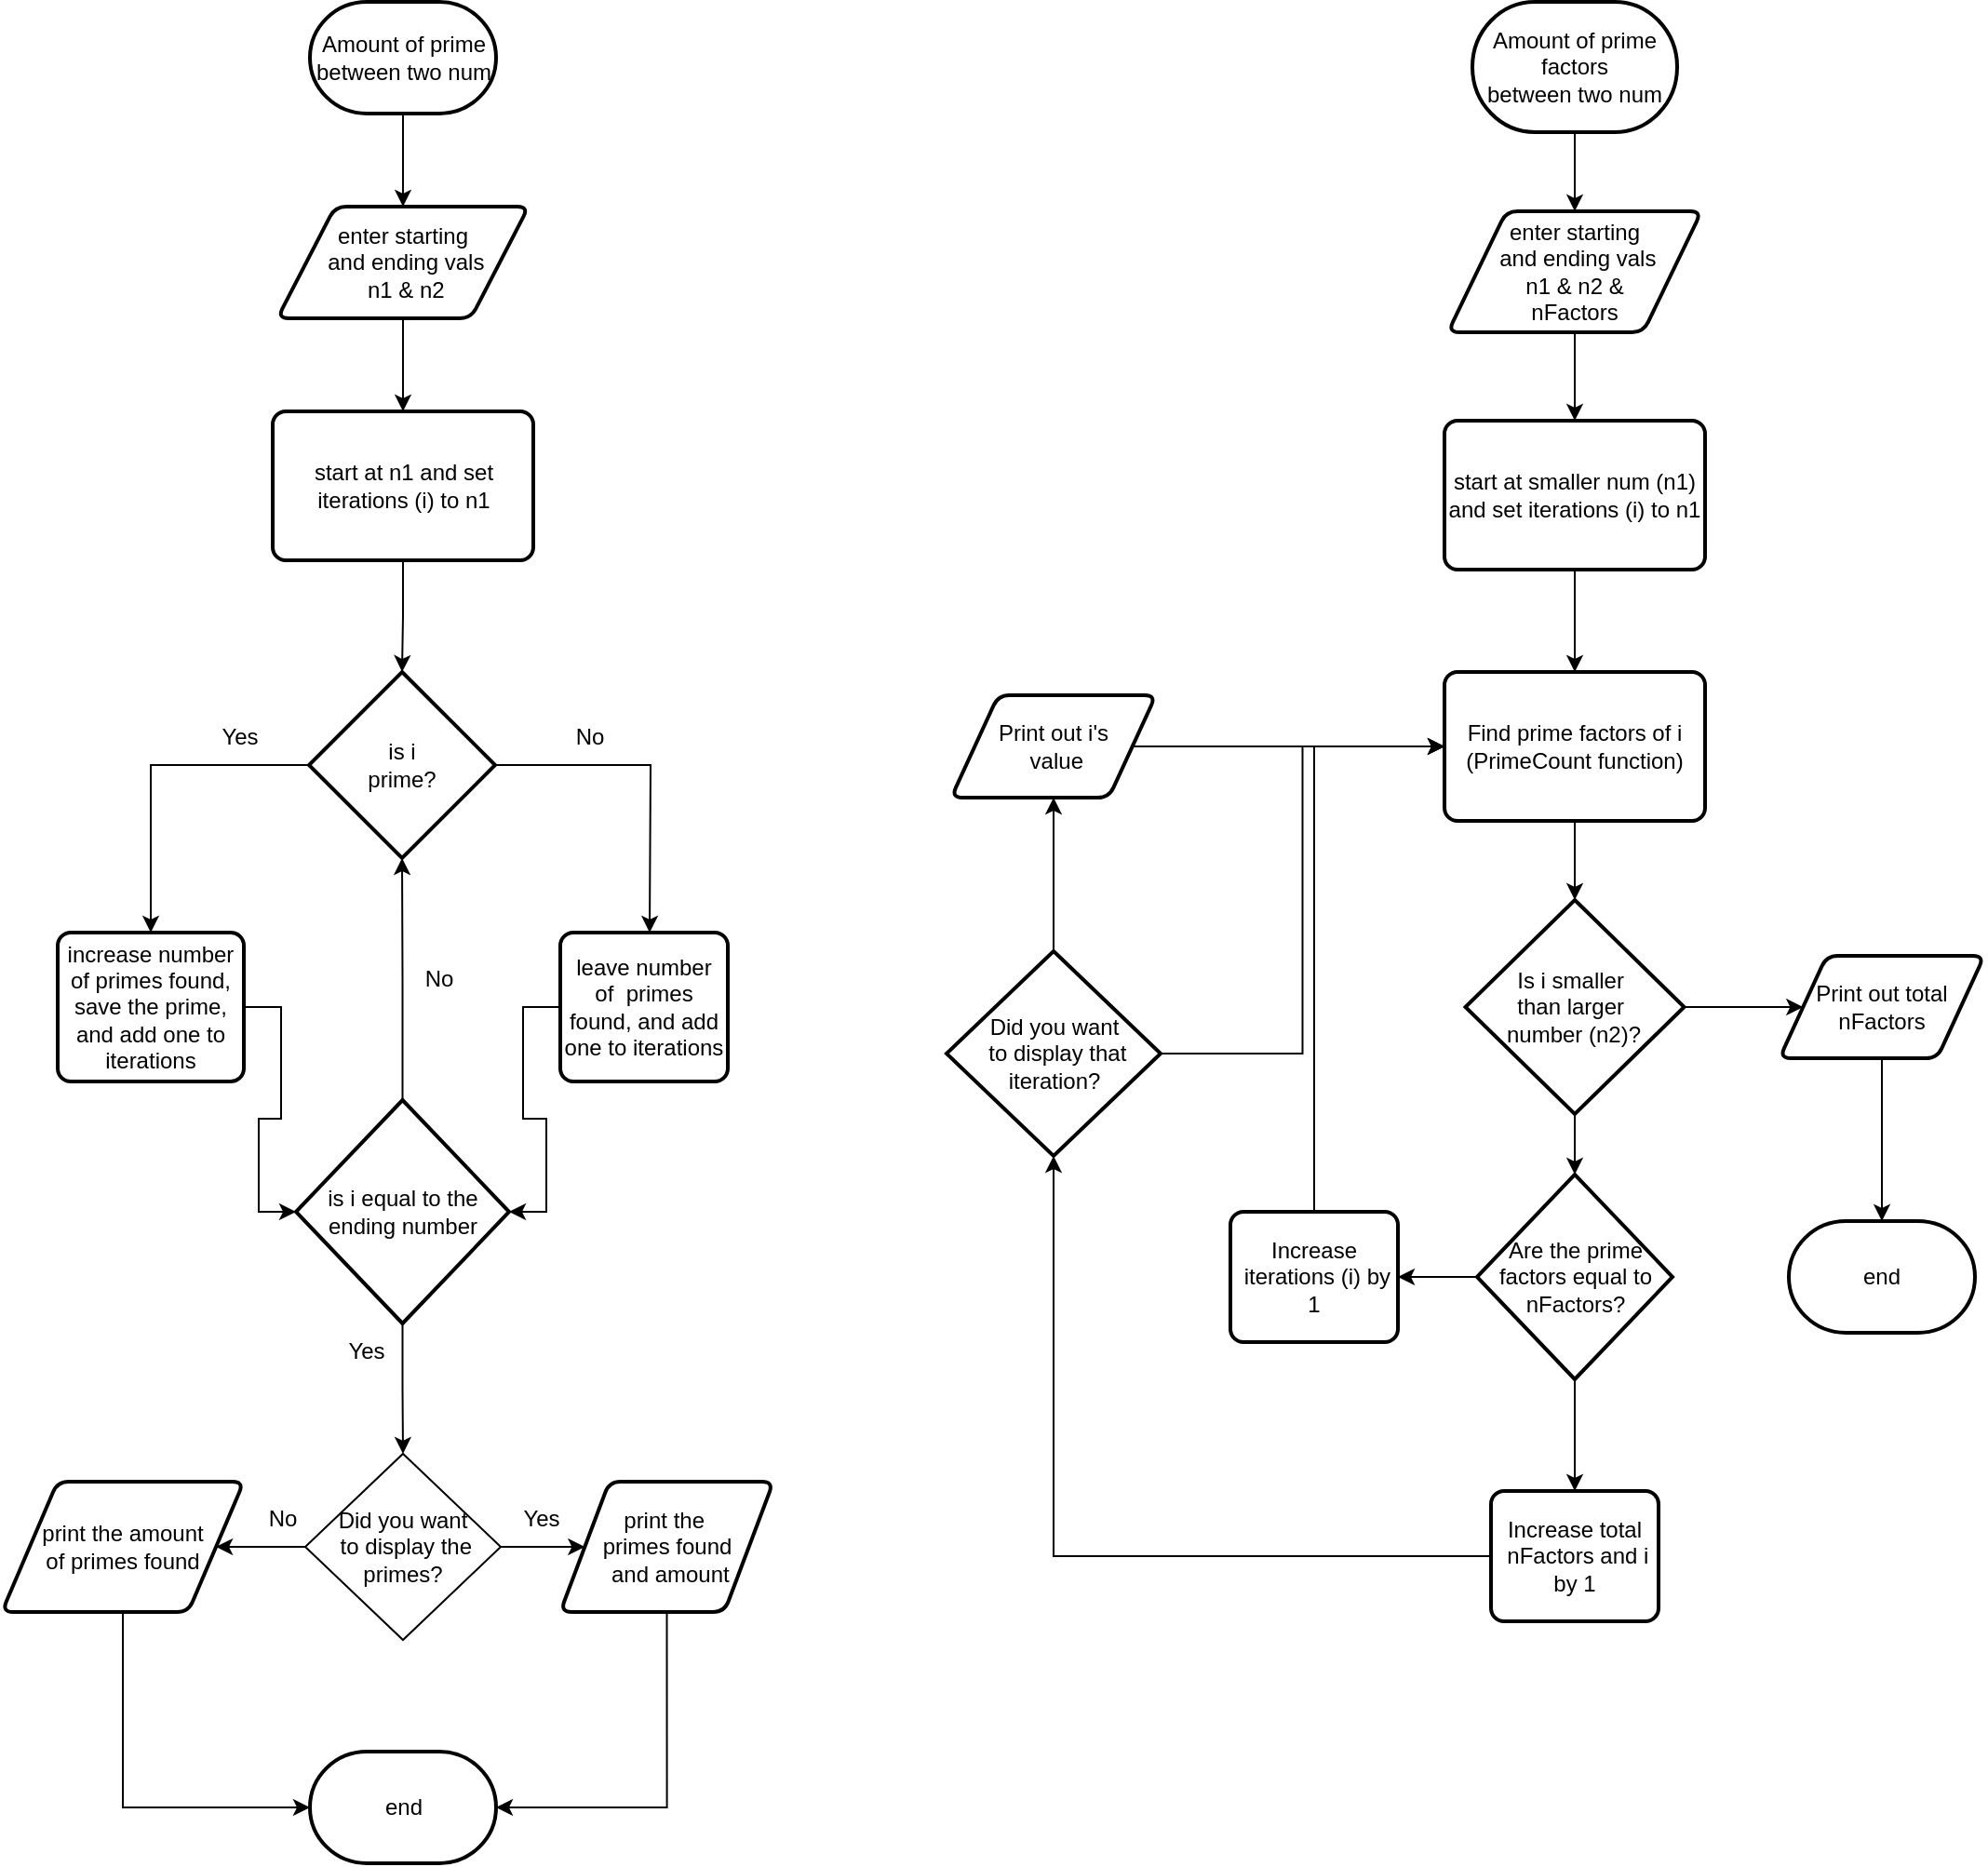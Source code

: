 <mxfile version="26.0.16">
  <diagram name="Page-1" id="6JrPf9q4f82Kyhd-ZjGL">
    <mxGraphModel dx="2071" dy="861" grid="1" gridSize="10" guides="1" tooltips="1" connect="1" arrows="1" fold="1" page="1" pageScale="1" pageWidth="850" pageHeight="1100" math="0" shadow="0">
      <root>
        <mxCell id="0" />
        <mxCell id="1" parent="0" />
        <mxCell id="HtmJw098ZeFtiBH6dc0M-14" style="edgeStyle=orthogonalEdgeStyle;rounded=0;orthogonalLoop=1;jettySize=auto;html=1;entryX=0.5;entryY=0;entryDx=0;entryDy=0;" parent="1" source="HtmJw098ZeFtiBH6dc0M-1" target="HtmJw098ZeFtiBH6dc0M-2" edge="1">
          <mxGeometry relative="1" as="geometry" />
        </mxCell>
        <mxCell id="HtmJw098ZeFtiBH6dc0M-1" value="&lt;div&gt;Amount of prime&lt;/div&gt;&lt;div&gt;between two num&lt;/div&gt;" style="strokeWidth=2;html=1;shape=mxgraph.flowchart.terminator;whiteSpace=wrap;" parent="1" vertex="1">
          <mxGeometry x="375.5" y="300" width="100" height="60" as="geometry" />
        </mxCell>
        <mxCell id="HtmJw098ZeFtiBH6dc0M-13" style="edgeStyle=orthogonalEdgeStyle;rounded=0;orthogonalLoop=1;jettySize=auto;html=1;" parent="1" source="HtmJw098ZeFtiBH6dc0M-2" target="HtmJw098ZeFtiBH6dc0M-3" edge="1">
          <mxGeometry relative="1" as="geometry" />
        </mxCell>
        <mxCell id="HtmJw098ZeFtiBH6dc0M-2" value="&lt;div&gt;enter starting&lt;/div&gt;&lt;div&gt;&amp;nbsp;and ending vals&lt;/div&gt;&amp;nbsp;n1 &amp;amp; n2" style="shape=parallelogram;html=1;strokeWidth=2;perimeter=parallelogramPerimeter;whiteSpace=wrap;rounded=1;arcSize=12;size=0.23;" parent="1" vertex="1">
          <mxGeometry x="358" y="410" width="135" height="60" as="geometry" />
        </mxCell>
        <mxCell id="HtmJw098ZeFtiBH6dc0M-3" value="start at n1 and set iterations (i) to n1" style="rounded=1;whiteSpace=wrap;html=1;absoluteArcSize=1;arcSize=14;strokeWidth=2;" parent="1" vertex="1">
          <mxGeometry x="355.5" y="520" width="140" height="80" as="geometry" />
        </mxCell>
        <mxCell id="HtmJw098ZeFtiBH6dc0M-17" style="edgeStyle=orthogonalEdgeStyle;rounded=0;orthogonalLoop=1;jettySize=auto;html=1;entryX=0.5;entryY=0;entryDx=0;entryDy=0;" parent="1" source="HtmJw098ZeFtiBH6dc0M-4" target="HtmJw098ZeFtiBH6dc0M-5" edge="1">
          <mxGeometry relative="1" as="geometry" />
        </mxCell>
        <mxCell id="HtmJw098ZeFtiBH6dc0M-4" value="&lt;div&gt;is i &lt;br&gt;&lt;/div&gt;&lt;div&gt;prime?&lt;/div&gt;" style="strokeWidth=2;html=1;shape=mxgraph.flowchart.decision;whiteSpace=wrap;" parent="1" vertex="1">
          <mxGeometry x="375" y="660" width="100" height="100" as="geometry" />
        </mxCell>
        <mxCell id="HtmJw098ZeFtiBH6dc0M-5" value="increase number of primes found, save the prime, and add one to iterations" style="rounded=1;whiteSpace=wrap;html=1;absoluteArcSize=1;arcSize=14;strokeWidth=2;" parent="1" vertex="1">
          <mxGeometry x="240" y="800" width="100" height="80" as="geometry" />
        </mxCell>
        <mxCell id="HtmJw098ZeFtiBH6dc0M-6" value="leave number of&amp;nbsp; primes found, and add one to iterations" style="rounded=1;whiteSpace=wrap;html=1;absoluteArcSize=1;arcSize=14;strokeWidth=2;" parent="1" vertex="1">
          <mxGeometry x="510" y="800" width="90" height="80" as="geometry" />
        </mxCell>
        <mxCell id="HtmJw098ZeFtiBH6dc0M-12" style="edgeStyle=orthogonalEdgeStyle;rounded=0;orthogonalLoop=1;jettySize=auto;html=1;entryX=0.5;entryY=0;entryDx=0;entryDy=0;entryPerimeter=0;" parent="1" source="HtmJw098ZeFtiBH6dc0M-3" target="HtmJw098ZeFtiBH6dc0M-4" edge="1">
          <mxGeometry relative="1" as="geometry" />
        </mxCell>
        <mxCell id="PIClF8y-ezbNO0cMHAKU-5" style="edgeStyle=orthogonalEdgeStyle;rounded=0;orthogonalLoop=1;jettySize=auto;html=1;" edge="1" parent="1" source="HtmJw098ZeFtiBH6dc0M-15" target="PIClF8y-ezbNO0cMHAKU-3">
          <mxGeometry relative="1" as="geometry" />
        </mxCell>
        <mxCell id="HtmJw098ZeFtiBH6dc0M-15" value="is i equal to the ending number" style="strokeWidth=2;html=1;shape=mxgraph.flowchart.decision;whiteSpace=wrap;" parent="1" vertex="1">
          <mxGeometry x="368" y="890" width="114.5" height="120" as="geometry" />
        </mxCell>
        <mxCell id="HtmJw098ZeFtiBH6dc0M-16" style="edgeStyle=orthogonalEdgeStyle;rounded=0;orthogonalLoop=1;jettySize=auto;html=1;" parent="1" source="HtmJw098ZeFtiBH6dc0M-4" edge="1">
          <mxGeometry relative="1" as="geometry">
            <mxPoint x="558" y="800" as="targetPoint" />
          </mxGeometry>
        </mxCell>
        <mxCell id="HtmJw098ZeFtiBH6dc0M-19" style="edgeStyle=orthogonalEdgeStyle;rounded=0;orthogonalLoop=1;jettySize=auto;html=1;entryX=0;entryY=0.5;entryDx=0;entryDy=0;entryPerimeter=0;" parent="1" source="HtmJw098ZeFtiBH6dc0M-5" target="HtmJw098ZeFtiBH6dc0M-15" edge="1">
          <mxGeometry relative="1" as="geometry" />
        </mxCell>
        <mxCell id="HtmJw098ZeFtiBH6dc0M-20" style="edgeStyle=orthogonalEdgeStyle;rounded=0;orthogonalLoop=1;jettySize=auto;html=1;entryX=1;entryY=0.5;entryDx=0;entryDy=0;entryPerimeter=0;" parent="1" source="HtmJw098ZeFtiBH6dc0M-6" target="HtmJw098ZeFtiBH6dc0M-15" edge="1">
          <mxGeometry relative="1" as="geometry" />
        </mxCell>
        <mxCell id="HtmJw098ZeFtiBH6dc0M-21" style="edgeStyle=orthogonalEdgeStyle;rounded=0;orthogonalLoop=1;jettySize=auto;html=1;entryX=0.5;entryY=1;entryDx=0;entryDy=0;entryPerimeter=0;" parent="1" source="HtmJw098ZeFtiBH6dc0M-15" target="HtmJw098ZeFtiBH6dc0M-4" edge="1">
          <mxGeometry relative="1" as="geometry" />
        </mxCell>
        <mxCell id="HtmJw098ZeFtiBH6dc0M-22" value="&lt;div&gt;print the&amp;nbsp;&lt;/div&gt;&lt;div&gt;primes found&lt;/div&gt;&amp;nbsp;and amount" style="shape=parallelogram;html=1;strokeWidth=2;perimeter=parallelogramPerimeter;whiteSpace=wrap;rounded=1;arcSize=12;size=0.23;" parent="1" vertex="1">
          <mxGeometry x="510" y="1095" width="114.5" height="70" as="geometry" />
        </mxCell>
        <mxCell id="HtmJw098ZeFtiBH6dc0M-24" value="end" style="strokeWidth=2;html=1;shape=mxgraph.flowchart.terminator;whiteSpace=wrap;" parent="1" vertex="1">
          <mxGeometry x="375.5" y="1240" width="100" height="60" as="geometry" />
        </mxCell>
        <mxCell id="PIClF8y-ezbNO0cMHAKU-41" style="edgeStyle=orthogonalEdgeStyle;rounded=0;orthogonalLoop=1;jettySize=auto;html=1;exitX=0.5;exitY=1;exitDx=0;exitDy=0;exitPerimeter=0;entryX=0.5;entryY=0;entryDx=0;entryDy=0;" edge="1" parent="1" source="HtmJw098ZeFtiBH6dc0M-27" target="PIClF8y-ezbNO0cMHAKU-1">
          <mxGeometry relative="1" as="geometry" />
        </mxCell>
        <mxCell id="HtmJw098ZeFtiBH6dc0M-27" value="&lt;div&gt;Amount of prime factors&lt;/div&gt;&lt;div&gt;between two num&lt;/div&gt;" style="strokeWidth=2;html=1;shape=mxgraph.flowchart.terminator;whiteSpace=wrap;" parent="1" vertex="1">
          <mxGeometry x="1000.01" y="300" width="110" height="70" as="geometry" />
        </mxCell>
        <mxCell id="PIClF8y-ezbNO0cMHAKU-42" style="edgeStyle=orthogonalEdgeStyle;rounded=0;orthogonalLoop=1;jettySize=auto;html=1;exitX=0.5;exitY=1;exitDx=0;exitDy=0;entryX=0.5;entryY=0;entryDx=0;entryDy=0;" edge="1" parent="1" source="PIClF8y-ezbNO0cMHAKU-1" target="PIClF8y-ezbNO0cMHAKU-20">
          <mxGeometry relative="1" as="geometry" />
        </mxCell>
        <mxCell id="PIClF8y-ezbNO0cMHAKU-1" value="&lt;div&gt;enter starting&lt;/div&gt;&lt;div&gt;&amp;nbsp;and ending vals&lt;/div&gt;&lt;div&gt;&amp;nbsp;n1 &amp;amp; n2 &amp;amp;&amp;nbsp;&lt;/div&gt;&lt;div&gt;nFactors&lt;/div&gt;" style="shape=parallelogram;html=1;strokeWidth=2;perimeter=parallelogramPerimeter;whiteSpace=wrap;rounded=1;arcSize=12;size=0.23;" vertex="1" parent="1">
          <mxGeometry x="986.88" y="412.5" width="136.25" height="65" as="geometry" />
        </mxCell>
        <mxCell id="PIClF8y-ezbNO0cMHAKU-6" style="edgeStyle=orthogonalEdgeStyle;rounded=0;orthogonalLoop=1;jettySize=auto;html=1;entryX=1;entryY=0.5;entryDx=0;entryDy=0;" edge="1" parent="1" source="PIClF8y-ezbNO0cMHAKU-3" target="PIClF8y-ezbNO0cMHAKU-4">
          <mxGeometry relative="1" as="geometry" />
        </mxCell>
        <mxCell id="PIClF8y-ezbNO0cMHAKU-7" style="edgeStyle=orthogonalEdgeStyle;rounded=0;orthogonalLoop=1;jettySize=auto;html=1;" edge="1" parent="1" source="PIClF8y-ezbNO0cMHAKU-3" target="HtmJw098ZeFtiBH6dc0M-22">
          <mxGeometry relative="1" as="geometry" />
        </mxCell>
        <mxCell id="PIClF8y-ezbNO0cMHAKU-3" value="&lt;div&gt;Did you want&lt;/div&gt;&lt;div&gt;&amp;nbsp;to display the primes?&lt;/div&gt;" style="rhombus;whiteSpace=wrap;html=1;" vertex="1" parent="1">
          <mxGeometry x="373" y="1080" width="105" height="100" as="geometry" />
        </mxCell>
        <mxCell id="PIClF8y-ezbNO0cMHAKU-4" value="&lt;div&gt;print the amount&lt;/div&gt;&lt;div&gt;of primes found&lt;/div&gt;" style="shape=parallelogram;html=1;strokeWidth=2;perimeter=parallelogramPerimeter;whiteSpace=wrap;rounded=1;arcSize=12;size=0.23;" vertex="1" parent="1">
          <mxGeometry x="210" y="1095" width="130" height="70" as="geometry" />
        </mxCell>
        <mxCell id="PIClF8y-ezbNO0cMHAKU-9" style="edgeStyle=orthogonalEdgeStyle;rounded=0;orthogonalLoop=1;jettySize=auto;html=1;exitX=0.5;exitY=1;exitDx=0;exitDy=0;entryX=1;entryY=0.5;entryDx=0;entryDy=0;entryPerimeter=0;" edge="1" parent="1" source="HtmJw098ZeFtiBH6dc0M-22" target="HtmJw098ZeFtiBH6dc0M-24">
          <mxGeometry relative="1" as="geometry" />
        </mxCell>
        <mxCell id="PIClF8y-ezbNO0cMHAKU-10" style="edgeStyle=orthogonalEdgeStyle;rounded=0;orthogonalLoop=1;jettySize=auto;html=1;exitX=0.5;exitY=1;exitDx=0;exitDy=0;entryX=0;entryY=0.5;entryDx=0;entryDy=0;entryPerimeter=0;" edge="1" parent="1" source="PIClF8y-ezbNO0cMHAKU-4" target="HtmJw098ZeFtiBH6dc0M-24">
          <mxGeometry relative="1" as="geometry" />
        </mxCell>
        <mxCell id="PIClF8y-ezbNO0cMHAKU-11" value="Yes" style="text;html=1;align=center;verticalAlign=middle;whiteSpace=wrap;rounded=0;" vertex="1" parent="1">
          <mxGeometry x="375.5" y="1010" width="60" height="30" as="geometry" />
        </mxCell>
        <mxCell id="PIClF8y-ezbNO0cMHAKU-12" value="&lt;div&gt;No&lt;/div&gt;" style="text;html=1;align=center;verticalAlign=middle;whiteSpace=wrap;rounded=0;" vertex="1" parent="1">
          <mxGeometry x="495.5" y="680" width="60" height="30" as="geometry" />
        </mxCell>
        <mxCell id="PIClF8y-ezbNO0cMHAKU-14" style="edgeStyle=orthogonalEdgeStyle;rounded=0;orthogonalLoop=1;jettySize=auto;html=1;exitX=0.5;exitY=1;exitDx=0;exitDy=0;" edge="1" parent="1" source="PIClF8y-ezbNO0cMHAKU-12" target="PIClF8y-ezbNO0cMHAKU-12">
          <mxGeometry relative="1" as="geometry" />
        </mxCell>
        <mxCell id="PIClF8y-ezbNO0cMHAKU-15" value="&lt;div&gt;No&lt;/div&gt;" style="text;html=1;align=center;verticalAlign=middle;whiteSpace=wrap;rounded=0;" vertex="1" parent="1">
          <mxGeometry x="415" y="810" width="60" height="30" as="geometry" />
        </mxCell>
        <mxCell id="PIClF8y-ezbNO0cMHAKU-17" value="Yes" style="text;html=1;align=center;verticalAlign=middle;whiteSpace=wrap;rounded=0;" vertex="1" parent="1">
          <mxGeometry x="470" y="1100" width="60" height="30" as="geometry" />
        </mxCell>
        <mxCell id="PIClF8y-ezbNO0cMHAKU-18" value="&lt;div&gt;No&lt;/div&gt;" style="text;html=1;align=center;verticalAlign=middle;whiteSpace=wrap;rounded=0;" vertex="1" parent="1">
          <mxGeometry x="331" y="1100" width="60" height="30" as="geometry" />
        </mxCell>
        <mxCell id="PIClF8y-ezbNO0cMHAKU-43" style="edgeStyle=orthogonalEdgeStyle;rounded=0;orthogonalLoop=1;jettySize=auto;html=1;exitX=0.5;exitY=1;exitDx=0;exitDy=0;entryX=0.5;entryY=0;entryDx=0;entryDy=0;" edge="1" parent="1" source="PIClF8y-ezbNO0cMHAKU-20" target="PIClF8y-ezbNO0cMHAKU-22">
          <mxGeometry relative="1" as="geometry" />
        </mxCell>
        <mxCell id="PIClF8y-ezbNO0cMHAKU-20" value="start at smaller num (n1) and set iterations (i) to n1" style="rounded=1;whiteSpace=wrap;html=1;absoluteArcSize=1;arcSize=14;strokeWidth=2;" vertex="1" parent="1">
          <mxGeometry x="985" y="525" width="140" height="80" as="geometry" />
        </mxCell>
        <mxCell id="PIClF8y-ezbNO0cMHAKU-51" style="edgeStyle=orthogonalEdgeStyle;rounded=0;orthogonalLoop=1;jettySize=auto;html=1;exitX=0.5;exitY=1;exitDx=0;exitDy=0;exitPerimeter=0;entryX=0.5;entryY=0;entryDx=0;entryDy=0;" edge="1" parent="1" source="PIClF8y-ezbNO0cMHAKU-21" target="PIClF8y-ezbNO0cMHAKU-25">
          <mxGeometry relative="1" as="geometry" />
        </mxCell>
        <mxCell id="PIClF8y-ezbNO0cMHAKU-52" style="edgeStyle=orthogonalEdgeStyle;rounded=0;orthogonalLoop=1;jettySize=auto;html=1;exitX=0;exitY=0.5;exitDx=0;exitDy=0;exitPerimeter=0;entryX=1;entryY=0.5;entryDx=0;entryDy=0;" edge="1" parent="1" source="PIClF8y-ezbNO0cMHAKU-21" target="PIClF8y-ezbNO0cMHAKU-26">
          <mxGeometry relative="1" as="geometry" />
        </mxCell>
        <mxCell id="PIClF8y-ezbNO0cMHAKU-21" value="Are the prime factors equal to nFactors?" style="strokeWidth=2;html=1;shape=mxgraph.flowchart.decision;whiteSpace=wrap;" vertex="1" parent="1">
          <mxGeometry x="1002.5" y="930" width="105" height="110" as="geometry" />
        </mxCell>
        <mxCell id="PIClF8y-ezbNO0cMHAKU-22" value="&lt;div&gt;Find prime factors of i&lt;/div&gt;&lt;div&gt;(PrimeCount function)&lt;/div&gt;" style="rounded=1;whiteSpace=wrap;html=1;absoluteArcSize=1;arcSize=14;strokeWidth=2;" vertex="1" parent="1">
          <mxGeometry x="985.01" y="660" width="140" height="80" as="geometry" />
        </mxCell>
        <mxCell id="PIClF8y-ezbNO0cMHAKU-23" value="Yes" style="text;html=1;align=center;verticalAlign=middle;whiteSpace=wrap;rounded=0;" vertex="1" parent="1">
          <mxGeometry x="308" y="680" width="60" height="30" as="geometry" />
        </mxCell>
        <mxCell id="PIClF8y-ezbNO0cMHAKU-25" value="&lt;div&gt;Increase total&lt;/div&gt;&lt;div&gt;&amp;nbsp;nFactors and i by 1&lt;/div&gt;" style="rounded=1;whiteSpace=wrap;html=1;absoluteArcSize=1;arcSize=14;strokeWidth=2;" vertex="1" parent="1">
          <mxGeometry x="1010.01" y="1100" width="90" height="70" as="geometry" />
        </mxCell>
        <mxCell id="PIClF8y-ezbNO0cMHAKU-54" style="edgeStyle=orthogonalEdgeStyle;rounded=0;orthogonalLoop=1;jettySize=auto;html=1;exitX=0.5;exitY=0;exitDx=0;exitDy=0;entryX=0;entryY=0.5;entryDx=0;entryDy=0;" edge="1" parent="1" source="PIClF8y-ezbNO0cMHAKU-26" target="PIClF8y-ezbNO0cMHAKU-22">
          <mxGeometry relative="1" as="geometry" />
        </mxCell>
        <mxCell id="PIClF8y-ezbNO0cMHAKU-26" value="&lt;div&gt;Increase&lt;/div&gt;&lt;div&gt;&amp;nbsp;iterations (i) by 1&lt;/div&gt;" style="rounded=1;whiteSpace=wrap;html=1;absoluteArcSize=1;arcSize=14;strokeWidth=2;" vertex="1" parent="1">
          <mxGeometry x="870" y="950" width="90" height="70" as="geometry" />
        </mxCell>
        <mxCell id="PIClF8y-ezbNO0cMHAKU-45" style="edgeStyle=orthogonalEdgeStyle;rounded=0;orthogonalLoop=1;jettySize=auto;html=1;entryX=0.5;entryY=1;entryDx=0;entryDy=0;" edge="1" parent="1" source="PIClF8y-ezbNO0cMHAKU-27" target="PIClF8y-ezbNO0cMHAKU-29">
          <mxGeometry relative="1" as="geometry" />
        </mxCell>
        <mxCell id="PIClF8y-ezbNO0cMHAKU-55" style="edgeStyle=orthogonalEdgeStyle;rounded=0;orthogonalLoop=1;jettySize=auto;html=1;exitX=1;exitY=0.5;exitDx=0;exitDy=0;exitPerimeter=0;entryX=0;entryY=0.5;entryDx=0;entryDy=0;" edge="1" parent="1" source="PIClF8y-ezbNO0cMHAKU-27" target="PIClF8y-ezbNO0cMHAKU-22">
          <mxGeometry relative="1" as="geometry" />
        </mxCell>
        <mxCell id="PIClF8y-ezbNO0cMHAKU-27" value="&lt;div&gt;Did you want&lt;/div&gt;&lt;div&gt;&amp;nbsp;to display that iteration?&lt;/div&gt;" style="strokeWidth=2;html=1;shape=mxgraph.flowchart.decision;whiteSpace=wrap;" vertex="1" parent="1">
          <mxGeometry x="717.5" y="810" width="115" height="110" as="geometry" />
        </mxCell>
        <mxCell id="PIClF8y-ezbNO0cMHAKU-46" style="edgeStyle=orthogonalEdgeStyle;rounded=0;orthogonalLoop=1;jettySize=auto;html=1;exitX=1;exitY=0.5;exitDx=0;exitDy=0;entryX=0;entryY=0.5;entryDx=0;entryDy=0;" edge="1" parent="1" source="PIClF8y-ezbNO0cMHAKU-29" target="PIClF8y-ezbNO0cMHAKU-22">
          <mxGeometry relative="1" as="geometry" />
        </mxCell>
        <mxCell id="PIClF8y-ezbNO0cMHAKU-29" value="&lt;div&gt;Print out i&#39;s&lt;/div&gt;&lt;div&gt;&amp;nbsp;value&lt;/div&gt;" style="shape=parallelogram;html=1;strokeWidth=2;perimeter=parallelogramPerimeter;whiteSpace=wrap;rounded=1;arcSize=12;size=0.23;" vertex="1" parent="1">
          <mxGeometry x="720" y="672.5" width="110" height="55" as="geometry" />
        </mxCell>
        <mxCell id="PIClF8y-ezbNO0cMHAKU-48" style="edgeStyle=orthogonalEdgeStyle;rounded=0;orthogonalLoop=1;jettySize=auto;html=1;entryX=0.5;entryY=1;entryDx=0;entryDy=0;entryPerimeter=0;" edge="1" parent="1" source="PIClF8y-ezbNO0cMHAKU-25" target="PIClF8y-ezbNO0cMHAKU-27">
          <mxGeometry relative="1" as="geometry" />
        </mxCell>
        <mxCell id="PIClF8y-ezbNO0cMHAKU-57" style="edgeStyle=orthogonalEdgeStyle;rounded=0;orthogonalLoop=1;jettySize=auto;html=1;exitX=0.5;exitY=1;exitDx=0;exitDy=0;exitPerimeter=0;" edge="1" parent="1" source="PIClF8y-ezbNO0cMHAKU-50" target="PIClF8y-ezbNO0cMHAKU-21">
          <mxGeometry relative="1" as="geometry" />
        </mxCell>
        <mxCell id="PIClF8y-ezbNO0cMHAKU-60" style="edgeStyle=orthogonalEdgeStyle;rounded=0;orthogonalLoop=1;jettySize=auto;html=1;entryX=0;entryY=0.5;entryDx=0;entryDy=0;" edge="1" parent="1" source="PIClF8y-ezbNO0cMHAKU-50" target="PIClF8y-ezbNO0cMHAKU-59">
          <mxGeometry relative="1" as="geometry" />
        </mxCell>
        <mxCell id="PIClF8y-ezbNO0cMHAKU-50" value="&lt;div&gt;Is i smaller&amp;nbsp;&lt;/div&gt;&lt;div&gt;than larger&amp;nbsp;&lt;/div&gt;&lt;div&gt;number (n2)?&lt;/div&gt;" style="strokeWidth=2;html=1;shape=mxgraph.flowchart.decision;whiteSpace=wrap;" vertex="1" parent="1">
          <mxGeometry x="996.27" y="782.5" width="117.49" height="115" as="geometry" />
        </mxCell>
        <mxCell id="PIClF8y-ezbNO0cMHAKU-56" style="edgeStyle=orthogonalEdgeStyle;rounded=0;orthogonalLoop=1;jettySize=auto;html=1;entryX=0.5;entryY=0;entryDx=0;entryDy=0;entryPerimeter=0;" edge="1" parent="1" source="PIClF8y-ezbNO0cMHAKU-22" target="PIClF8y-ezbNO0cMHAKU-50">
          <mxGeometry relative="1" as="geometry" />
        </mxCell>
        <mxCell id="PIClF8y-ezbNO0cMHAKU-59" value="Print out total nFactors" style="shape=parallelogram;html=1;strokeWidth=2;perimeter=parallelogramPerimeter;whiteSpace=wrap;rounded=1;arcSize=12;size=0.23;" vertex="1" parent="1">
          <mxGeometry x="1165" y="812.5" width="110" height="55" as="geometry" />
        </mxCell>
        <mxCell id="PIClF8y-ezbNO0cMHAKU-61" value="end" style="strokeWidth=2;html=1;shape=mxgraph.flowchart.terminator;whiteSpace=wrap;" vertex="1" parent="1">
          <mxGeometry x="1170" y="955" width="100" height="60" as="geometry" />
        </mxCell>
        <mxCell id="PIClF8y-ezbNO0cMHAKU-63" style="edgeStyle=orthogonalEdgeStyle;rounded=0;orthogonalLoop=1;jettySize=auto;html=1;exitX=0.5;exitY=1;exitDx=0;exitDy=0;entryX=0.5;entryY=0;entryDx=0;entryDy=0;entryPerimeter=0;" edge="1" parent="1" source="PIClF8y-ezbNO0cMHAKU-59" target="PIClF8y-ezbNO0cMHAKU-61">
          <mxGeometry relative="1" as="geometry" />
        </mxCell>
      </root>
    </mxGraphModel>
  </diagram>
</mxfile>
